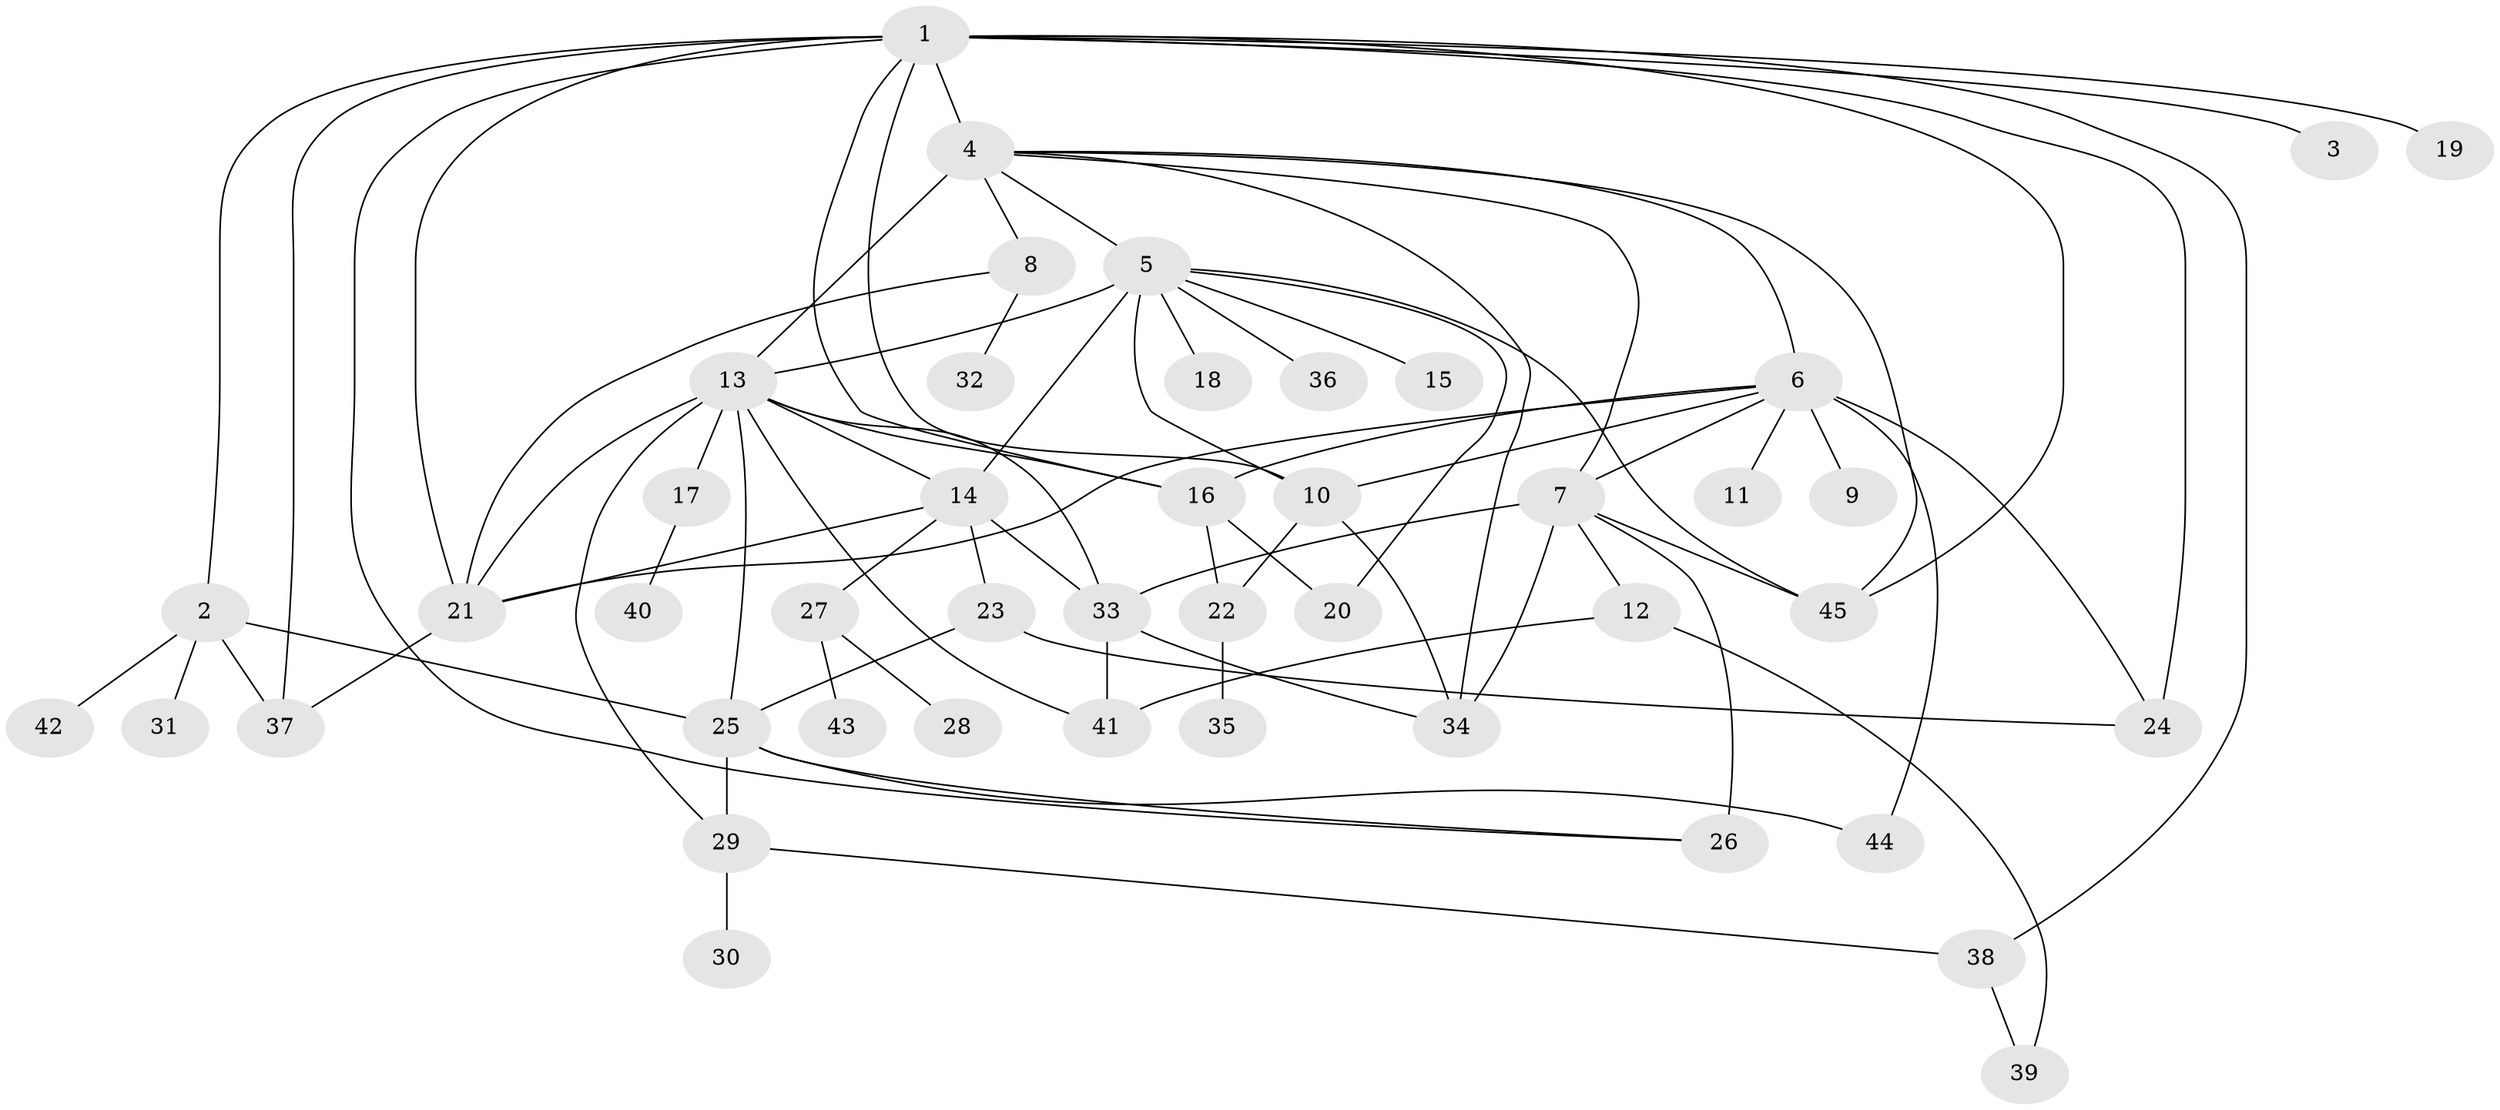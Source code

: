 // original degree distribution, {14: 0.011494252873563218, 5: 0.04597701149425287, 1: 0.3333333333333333, 21: 0.011494252873563218, 11: 0.022988505747126436, 6: 0.04597701149425287, 4: 0.034482758620689655, 3: 0.22988505747126436, 2: 0.2413793103448276, 8: 0.022988505747126436}
// Generated by graph-tools (version 1.1) at 2025/35/03/09/25 02:35:45]
// undirected, 45 vertices, 79 edges
graph export_dot {
graph [start="1"]
  node [color=gray90,style=filled];
  1;
  2;
  3;
  4;
  5;
  6;
  7;
  8;
  9;
  10;
  11;
  12;
  13;
  14;
  15;
  16;
  17;
  18;
  19;
  20;
  21;
  22;
  23;
  24;
  25;
  26;
  27;
  28;
  29;
  30;
  31;
  32;
  33;
  34;
  35;
  36;
  37;
  38;
  39;
  40;
  41;
  42;
  43;
  44;
  45;
  1 -- 2 [weight=1.0];
  1 -- 3 [weight=1.0];
  1 -- 4 [weight=1.0];
  1 -- 10 [weight=1.0];
  1 -- 16 [weight=1.0];
  1 -- 19 [weight=1.0];
  1 -- 21 [weight=1.0];
  1 -- 24 [weight=1.0];
  1 -- 26 [weight=1.0];
  1 -- 37 [weight=1.0];
  1 -- 38 [weight=1.0];
  1 -- 45 [weight=1.0];
  2 -- 25 [weight=1.0];
  2 -- 31 [weight=1.0];
  2 -- 37 [weight=1.0];
  2 -- 42 [weight=1.0];
  4 -- 5 [weight=1.0];
  4 -- 6 [weight=1.0];
  4 -- 7 [weight=1.0];
  4 -- 8 [weight=1.0];
  4 -- 13 [weight=8.0];
  4 -- 34 [weight=1.0];
  4 -- 45 [weight=1.0];
  5 -- 10 [weight=4.0];
  5 -- 13 [weight=1.0];
  5 -- 14 [weight=1.0];
  5 -- 15 [weight=1.0];
  5 -- 18 [weight=1.0];
  5 -- 20 [weight=1.0];
  5 -- 36 [weight=1.0];
  5 -- 45 [weight=1.0];
  6 -- 7 [weight=1.0];
  6 -- 9 [weight=1.0];
  6 -- 10 [weight=1.0];
  6 -- 11 [weight=1.0];
  6 -- 16 [weight=1.0];
  6 -- 21 [weight=1.0];
  6 -- 24 [weight=1.0];
  6 -- 44 [weight=1.0];
  7 -- 12 [weight=1.0];
  7 -- 26 [weight=3.0];
  7 -- 33 [weight=1.0];
  7 -- 34 [weight=1.0];
  7 -- 45 [weight=1.0];
  8 -- 21 [weight=1.0];
  8 -- 32 [weight=1.0];
  10 -- 22 [weight=1.0];
  10 -- 34 [weight=1.0];
  12 -- 39 [weight=1.0];
  12 -- 41 [weight=2.0];
  13 -- 14 [weight=1.0];
  13 -- 16 [weight=1.0];
  13 -- 17 [weight=1.0];
  13 -- 21 [weight=1.0];
  13 -- 25 [weight=1.0];
  13 -- 29 [weight=1.0];
  13 -- 33 [weight=1.0];
  13 -- 41 [weight=1.0];
  14 -- 21 [weight=1.0];
  14 -- 23 [weight=1.0];
  14 -- 27 [weight=1.0];
  14 -- 33 [weight=1.0];
  16 -- 20 [weight=1.0];
  16 -- 22 [weight=1.0];
  17 -- 40 [weight=1.0];
  21 -- 37 [weight=1.0];
  22 -- 35 [weight=1.0];
  23 -- 24 [weight=1.0];
  23 -- 25 [weight=1.0];
  25 -- 26 [weight=1.0];
  25 -- 29 [weight=1.0];
  25 -- 44 [weight=1.0];
  27 -- 28 [weight=1.0];
  27 -- 43 [weight=1.0];
  29 -- 30 [weight=2.0];
  29 -- 38 [weight=1.0];
  33 -- 34 [weight=1.0];
  33 -- 41 [weight=1.0];
  38 -- 39 [weight=1.0];
}

